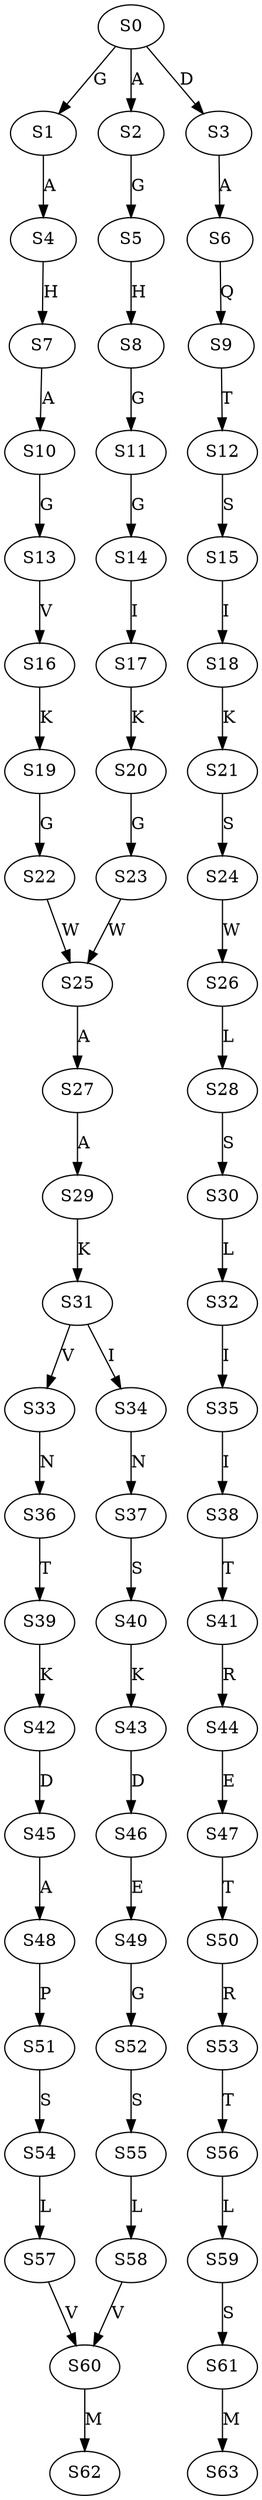 strict digraph  {
	S0 -> S1 [ label = G ];
	S0 -> S2 [ label = A ];
	S0 -> S3 [ label = D ];
	S1 -> S4 [ label = A ];
	S2 -> S5 [ label = G ];
	S3 -> S6 [ label = A ];
	S4 -> S7 [ label = H ];
	S5 -> S8 [ label = H ];
	S6 -> S9 [ label = Q ];
	S7 -> S10 [ label = A ];
	S8 -> S11 [ label = G ];
	S9 -> S12 [ label = T ];
	S10 -> S13 [ label = G ];
	S11 -> S14 [ label = G ];
	S12 -> S15 [ label = S ];
	S13 -> S16 [ label = V ];
	S14 -> S17 [ label = I ];
	S15 -> S18 [ label = I ];
	S16 -> S19 [ label = K ];
	S17 -> S20 [ label = K ];
	S18 -> S21 [ label = K ];
	S19 -> S22 [ label = G ];
	S20 -> S23 [ label = G ];
	S21 -> S24 [ label = S ];
	S22 -> S25 [ label = W ];
	S23 -> S25 [ label = W ];
	S24 -> S26 [ label = W ];
	S25 -> S27 [ label = A ];
	S26 -> S28 [ label = L ];
	S27 -> S29 [ label = A ];
	S28 -> S30 [ label = S ];
	S29 -> S31 [ label = K ];
	S30 -> S32 [ label = L ];
	S31 -> S33 [ label = V ];
	S31 -> S34 [ label = I ];
	S32 -> S35 [ label = I ];
	S33 -> S36 [ label = N ];
	S34 -> S37 [ label = N ];
	S35 -> S38 [ label = I ];
	S36 -> S39 [ label = T ];
	S37 -> S40 [ label = S ];
	S38 -> S41 [ label = T ];
	S39 -> S42 [ label = K ];
	S40 -> S43 [ label = K ];
	S41 -> S44 [ label = R ];
	S42 -> S45 [ label = D ];
	S43 -> S46 [ label = D ];
	S44 -> S47 [ label = E ];
	S45 -> S48 [ label = A ];
	S46 -> S49 [ label = E ];
	S47 -> S50 [ label = T ];
	S48 -> S51 [ label = P ];
	S49 -> S52 [ label = G ];
	S50 -> S53 [ label = R ];
	S51 -> S54 [ label = S ];
	S52 -> S55 [ label = S ];
	S53 -> S56 [ label = T ];
	S54 -> S57 [ label = L ];
	S55 -> S58 [ label = L ];
	S56 -> S59 [ label = L ];
	S57 -> S60 [ label = V ];
	S58 -> S60 [ label = V ];
	S59 -> S61 [ label = S ];
	S60 -> S62 [ label = M ];
	S61 -> S63 [ label = M ];
}

